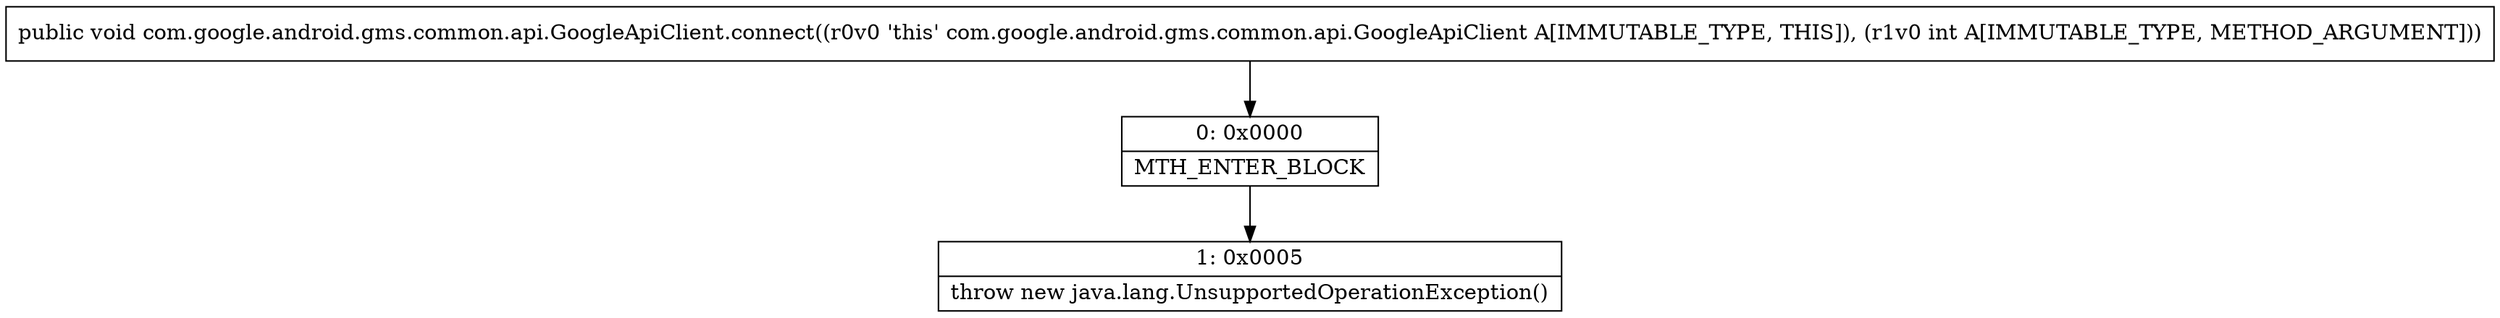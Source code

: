 digraph "CFG forcom.google.android.gms.common.api.GoogleApiClient.connect(I)V" {
Node_0 [shape=record,label="{0\:\ 0x0000|MTH_ENTER_BLOCK\l}"];
Node_1 [shape=record,label="{1\:\ 0x0005|throw new java.lang.UnsupportedOperationException()\l}"];
MethodNode[shape=record,label="{public void com.google.android.gms.common.api.GoogleApiClient.connect((r0v0 'this' com.google.android.gms.common.api.GoogleApiClient A[IMMUTABLE_TYPE, THIS]), (r1v0 int A[IMMUTABLE_TYPE, METHOD_ARGUMENT])) }"];
MethodNode -> Node_0;
Node_0 -> Node_1;
}

